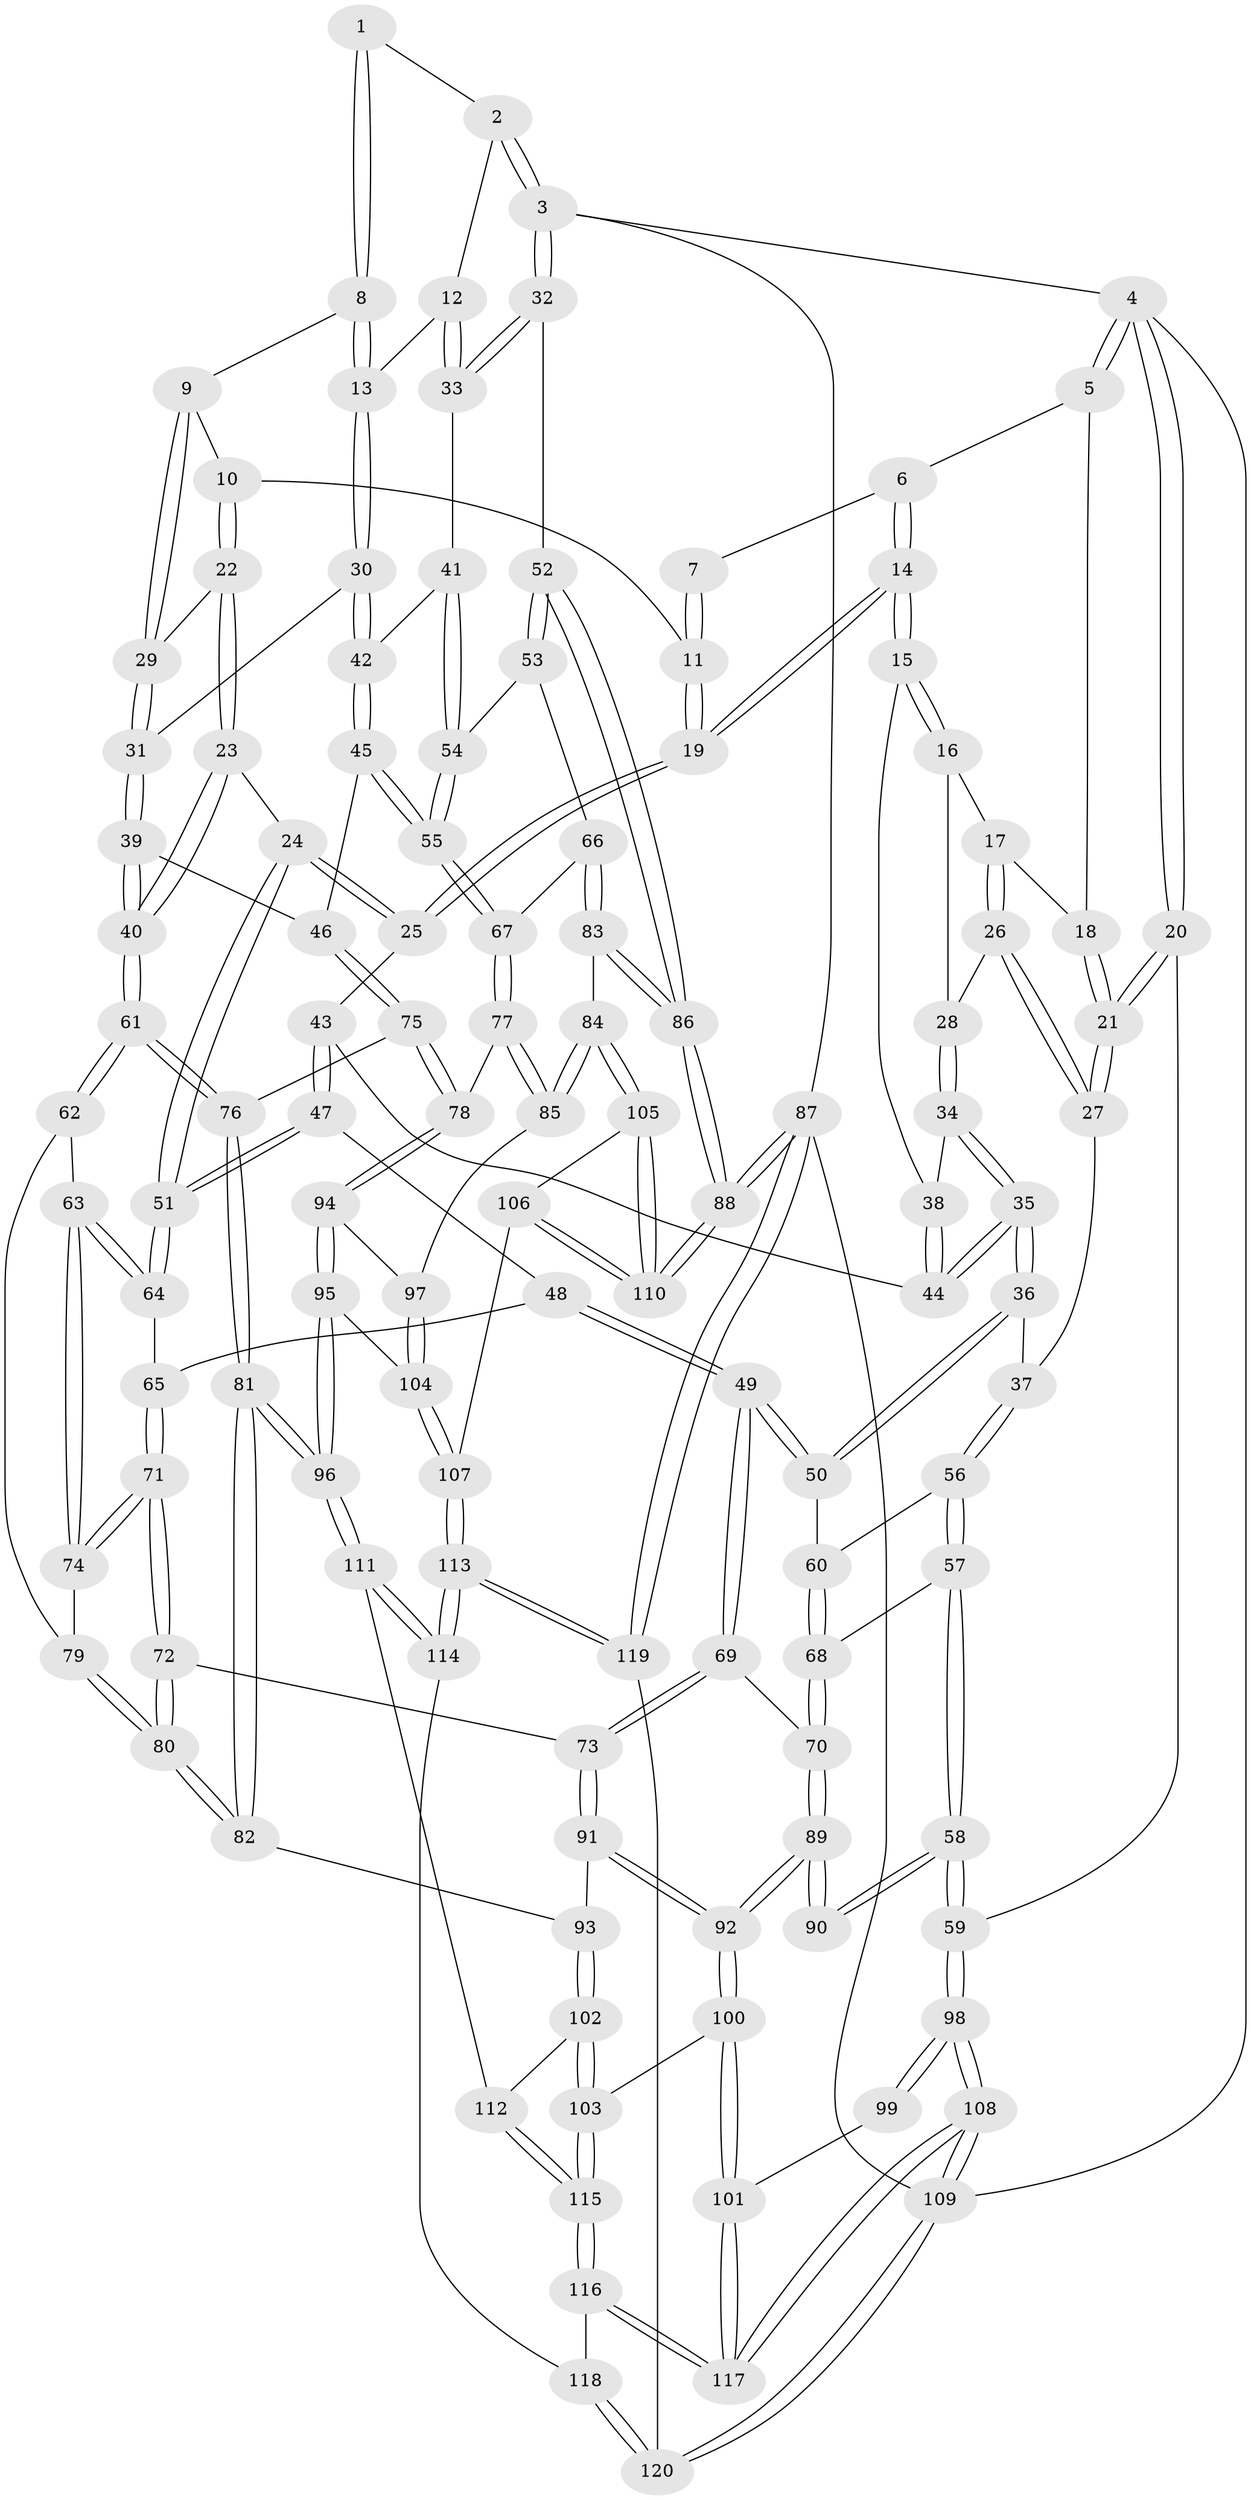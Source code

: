 // coarse degree distribution, {4: 0.4, 6: 0.06666666666666667, 3: 0.13333333333333333, 7: 0.03333333333333333, 5: 0.35, 9: 0.016666666666666666}
// Generated by graph-tools (version 1.1) at 2025/06/03/04/25 22:06:14]
// undirected, 120 vertices, 297 edges
graph export_dot {
graph [start="1"]
  node [color=gray90,style=filled];
  1 [pos="+0.7649578515626685+0"];
  2 [pos="+0.9742832115299955+0"];
  3 [pos="+1+0"];
  4 [pos="+0+0"];
  5 [pos="+0.2467023599627055+0"];
  6 [pos="+0.4173065966277106+0"];
  7 [pos="+0.7121801511653562+0"];
  8 [pos="+0.7924773035372498+0.13305671626802446"];
  9 [pos="+0.7809315996542682+0.13741563201396303"];
  10 [pos="+0.6768942144827145+0.10997362238109776"];
  11 [pos="+0.6718589020068134+0.06958782781059183"];
  12 [pos="+0.8823190731552116+0.14784975645416296"];
  13 [pos="+0.8597691837405246+0.1607301333760023"];
  14 [pos="+0.4328648291122165+0.08269247587232476"];
  15 [pos="+0.4301551585979305+0.08429667230320102"];
  16 [pos="+0.3528850078442473+0.10747412232830598"];
  17 [pos="+0.16125260035321526+0.088124221298502"];
  18 [pos="+0.135464487953875+0.05066250950890639"];
  19 [pos="+0.4418585549246562+0.09586141539812075"];
  20 [pos="+0+0.17896148150151486"];
  21 [pos="+0+0.17659724593396747"];
  22 [pos="+0.6428365591752517+0.1514388211119486"];
  23 [pos="+0.5451806093490097+0.21761167739057502"];
  24 [pos="+0.5259006530788426+0.21258461754350222"];
  25 [pos="+0.4593380248737366+0.12666039326314416"];
  26 [pos="+0.198000703181959+0.17147507538420076"];
  27 [pos="+0.07465052614588112+0.25779508192791045"];
  28 [pos="+0.20916551753213247+0.1780620224722437"];
  29 [pos="+0.7373846393021787+0.20520340140522053"];
  30 [pos="+0.8580911403914651+0.22171890519171236"];
  31 [pos="+0.7342091118828258+0.2237743205140666"];
  32 [pos="+1+0.14016621012412417"];
  33 [pos="+1+0.1625639160055068"];
  34 [pos="+0.2359088697912513+0.229144666273393"];
  35 [pos="+0.23052191161900296+0.27839518647035344"];
  36 [pos="+0.22751783358135289+0.2860431545845272"];
  37 [pos="+0.08287823132732601+0.26961157730567326"];
  38 [pos="+0.3124971803707514+0.21802285516110714"];
  39 [pos="+0.6994567435642841+0.3335608753743549"];
  40 [pos="+0.6768787573655429+0.3345961815472723"];
  41 [pos="+0.8941955261205322+0.2758022606908837"];
  42 [pos="+0.8611600062000928+0.2670821323307327"];
  43 [pos="+0.3430370062819313+0.2884715905738641"];
  44 [pos="+0.3281373242575432+0.2731777530291506"];
  45 [pos="+0.7849569751455484+0.3442381611459541"];
  46 [pos="+0.7180662299063314+0.3400856086822726"];
  47 [pos="+0.347748170667765+0.3059538435220068"];
  48 [pos="+0.33390719277436054+0.3313014732175282"];
  49 [pos="+0.28378008825178086+0.3699609638119679"];
  50 [pos="+0.23344525585305542+0.32129143186068115"];
  51 [pos="+0.4719543836783331+0.3036626177698141"];
  52 [pos="+1+0.2585183861572518"];
  53 [pos="+0.9771939553306805+0.3344931786326167"];
  54 [pos="+0.9590050354674549+0.32349517241003556"];
  55 [pos="+0.8196458164225552+0.3830516722818437"];
  56 [pos="+0.09653398522474645+0.33181284245588716"];
  57 [pos="+0.02448663878213792+0.4380425009417108"];
  58 [pos="+0+0.4866681233152139"];
  59 [pos="+0+0.482129608569305"];
  60 [pos="+0.15455959380320095+0.368711059980944"];
  61 [pos="+0.6061861321039561+0.44029217429832546"];
  62 [pos="+0.5246588560884776+0.4193433120889294"];
  63 [pos="+0.5022097533281972+0.4009509159924997"];
  64 [pos="+0.47096458968054833+0.3111380691895919"];
  65 [pos="+0.4050874870367563+0.3812276320628495"];
  66 [pos="+0.9135808786210755+0.4483375574901088"];
  67 [pos="+0.8674096240609394+0.4438864022970312"];
  68 [pos="+0.17063685232300443+0.4700401597076399"];
  69 [pos="+0.2883101093002085+0.4592987677986302"];
  70 [pos="+0.1774787447393948+0.47676300511130854"];
  71 [pos="+0.38957675679105824+0.4469474141287682"];
  72 [pos="+0.3449170635407701+0.48000656120043284"];
  73 [pos="+0.31926855814674066+0.48167180463740966"];
  74 [pos="+0.4155919338388072+0.4462674600949727"];
  75 [pos="+0.7474701002922791+0.5396826385407635"];
  76 [pos="+0.6104611147095542+0.5162599090836039"];
  77 [pos="+0.8024218595914313+0.5349187875706032"];
  78 [pos="+0.7572973442632395+0.5462995539338227"];
  79 [pos="+0.4806211363275441+0.48316411068225407"];
  80 [pos="+0.5129919455349106+0.6231103513409051"];
  81 [pos="+0.5300748753458635+0.6333602590857547"];
  82 [pos="+0.5138967700505284+0.6243586103013874"];
  83 [pos="+1+0.5809667178609582"];
  84 [pos="+0.9502939771793839+0.643496832532415"];
  85 [pos="+0.9117465566524644+0.6391671456397316"];
  86 [pos="+1+0.5808317280959476"];
  87 [pos="+1+1"];
  88 [pos="+1+1"];
  89 [pos="+0.14072861462950323+0.5916287746725819"];
  90 [pos="+0.07462193304256899+0.5873808219431045"];
  91 [pos="+0.29575862412763004+0.6158612868019107"];
  92 [pos="+0.17467150726324826+0.6388948230254652"];
  93 [pos="+0.32781423002741067+0.6475743654566921"];
  94 [pos="+0.7504941778663542+0.5808368736445957"];
  95 [pos="+0.719324971413832+0.664719676912722"];
  96 [pos="+0.5570891904813439+0.7047478450125098"];
  97 [pos="+0.8515332306569836+0.6676317293924631"];
  98 [pos="+0+1"];
  99 [pos="+0.05066405068143077+0.6417185786617304"];
  100 [pos="+0.1564527749090069+0.7605040548863673"];
  101 [pos="+0.1197352371148265+0.7943022697354662"];
  102 [pos="+0.32454043831324886+0.7137425662057099"];
  103 [pos="+0.23094199112372157+0.7693863431906661"];
  104 [pos="+0.7884307428392235+0.7127805725431099"];
  105 [pos="+0.9334978058159583+0.7353942656031245"];
  106 [pos="+0.8351511841524214+0.8128119455453797"];
  107 [pos="+0.8003165487588689+0.8159187077185758"];
  108 [pos="+0+1"];
  109 [pos="+0+1"];
  110 [pos="+1+0.9239854416181649"];
  111 [pos="+0.5529996501685557+0.7344049784851677"];
  112 [pos="+0.36673864160594793+0.7577500421718076"];
  113 [pos="+0.7103449614451215+0.91752420427978"];
  114 [pos="+0.5709655388882255+0.8304848807624587"];
  115 [pos="+0.33395428882874784+0.8701913802057182"];
  116 [pos="+0.3354546143753871+0.8759391497559974"];
  117 [pos="+0+1"];
  118 [pos="+0.4466973444383482+0.9316466781524636"];
  119 [pos="+0.8268065604968748+1"];
  120 [pos="+0.41609502326816356+1"];
  1 -- 2;
  1 -- 8;
  1 -- 8;
  2 -- 3;
  2 -- 3;
  2 -- 12;
  3 -- 4;
  3 -- 32;
  3 -- 32;
  3 -- 87;
  4 -- 5;
  4 -- 5;
  4 -- 20;
  4 -- 20;
  4 -- 109;
  5 -- 6;
  5 -- 18;
  6 -- 7;
  6 -- 14;
  6 -- 14;
  7 -- 11;
  7 -- 11;
  8 -- 9;
  8 -- 13;
  8 -- 13;
  9 -- 10;
  9 -- 29;
  9 -- 29;
  10 -- 11;
  10 -- 22;
  10 -- 22;
  11 -- 19;
  11 -- 19;
  12 -- 13;
  12 -- 33;
  12 -- 33;
  13 -- 30;
  13 -- 30;
  14 -- 15;
  14 -- 15;
  14 -- 19;
  14 -- 19;
  15 -- 16;
  15 -- 16;
  15 -- 38;
  16 -- 17;
  16 -- 28;
  17 -- 18;
  17 -- 26;
  17 -- 26;
  18 -- 21;
  18 -- 21;
  19 -- 25;
  19 -- 25;
  20 -- 21;
  20 -- 21;
  20 -- 59;
  21 -- 27;
  21 -- 27;
  22 -- 23;
  22 -- 23;
  22 -- 29;
  23 -- 24;
  23 -- 40;
  23 -- 40;
  24 -- 25;
  24 -- 25;
  24 -- 51;
  24 -- 51;
  25 -- 43;
  26 -- 27;
  26 -- 27;
  26 -- 28;
  27 -- 37;
  28 -- 34;
  28 -- 34;
  29 -- 31;
  29 -- 31;
  30 -- 31;
  30 -- 42;
  30 -- 42;
  31 -- 39;
  31 -- 39;
  32 -- 33;
  32 -- 33;
  32 -- 52;
  33 -- 41;
  34 -- 35;
  34 -- 35;
  34 -- 38;
  35 -- 36;
  35 -- 36;
  35 -- 44;
  35 -- 44;
  36 -- 37;
  36 -- 50;
  36 -- 50;
  37 -- 56;
  37 -- 56;
  38 -- 44;
  38 -- 44;
  39 -- 40;
  39 -- 40;
  39 -- 46;
  40 -- 61;
  40 -- 61;
  41 -- 42;
  41 -- 54;
  41 -- 54;
  42 -- 45;
  42 -- 45;
  43 -- 44;
  43 -- 47;
  43 -- 47;
  45 -- 46;
  45 -- 55;
  45 -- 55;
  46 -- 75;
  46 -- 75;
  47 -- 48;
  47 -- 51;
  47 -- 51;
  48 -- 49;
  48 -- 49;
  48 -- 65;
  49 -- 50;
  49 -- 50;
  49 -- 69;
  49 -- 69;
  50 -- 60;
  51 -- 64;
  51 -- 64;
  52 -- 53;
  52 -- 53;
  52 -- 86;
  52 -- 86;
  53 -- 54;
  53 -- 66;
  54 -- 55;
  54 -- 55;
  55 -- 67;
  55 -- 67;
  56 -- 57;
  56 -- 57;
  56 -- 60;
  57 -- 58;
  57 -- 58;
  57 -- 68;
  58 -- 59;
  58 -- 59;
  58 -- 90;
  58 -- 90;
  59 -- 98;
  59 -- 98;
  60 -- 68;
  60 -- 68;
  61 -- 62;
  61 -- 62;
  61 -- 76;
  61 -- 76;
  62 -- 63;
  62 -- 79;
  63 -- 64;
  63 -- 64;
  63 -- 74;
  63 -- 74;
  64 -- 65;
  65 -- 71;
  65 -- 71;
  66 -- 67;
  66 -- 83;
  66 -- 83;
  67 -- 77;
  67 -- 77;
  68 -- 70;
  68 -- 70;
  69 -- 70;
  69 -- 73;
  69 -- 73;
  70 -- 89;
  70 -- 89;
  71 -- 72;
  71 -- 72;
  71 -- 74;
  71 -- 74;
  72 -- 73;
  72 -- 80;
  72 -- 80;
  73 -- 91;
  73 -- 91;
  74 -- 79;
  75 -- 76;
  75 -- 78;
  75 -- 78;
  76 -- 81;
  76 -- 81;
  77 -- 78;
  77 -- 85;
  77 -- 85;
  78 -- 94;
  78 -- 94;
  79 -- 80;
  79 -- 80;
  80 -- 82;
  80 -- 82;
  81 -- 82;
  81 -- 82;
  81 -- 96;
  81 -- 96;
  82 -- 93;
  83 -- 84;
  83 -- 86;
  83 -- 86;
  84 -- 85;
  84 -- 85;
  84 -- 105;
  84 -- 105;
  85 -- 97;
  86 -- 88;
  86 -- 88;
  87 -- 88;
  87 -- 88;
  87 -- 119;
  87 -- 119;
  87 -- 109;
  88 -- 110;
  88 -- 110;
  89 -- 90;
  89 -- 90;
  89 -- 92;
  89 -- 92;
  91 -- 92;
  91 -- 92;
  91 -- 93;
  92 -- 100;
  92 -- 100;
  93 -- 102;
  93 -- 102;
  94 -- 95;
  94 -- 95;
  94 -- 97;
  95 -- 96;
  95 -- 96;
  95 -- 104;
  96 -- 111;
  96 -- 111;
  97 -- 104;
  97 -- 104;
  98 -- 99;
  98 -- 99;
  98 -- 108;
  98 -- 108;
  99 -- 101;
  100 -- 101;
  100 -- 101;
  100 -- 103;
  101 -- 117;
  101 -- 117;
  102 -- 103;
  102 -- 103;
  102 -- 112;
  103 -- 115;
  103 -- 115;
  104 -- 107;
  104 -- 107;
  105 -- 106;
  105 -- 110;
  105 -- 110;
  106 -- 107;
  106 -- 110;
  106 -- 110;
  107 -- 113;
  107 -- 113;
  108 -- 109;
  108 -- 109;
  108 -- 117;
  108 -- 117;
  109 -- 120;
  109 -- 120;
  111 -- 112;
  111 -- 114;
  111 -- 114;
  112 -- 115;
  112 -- 115;
  113 -- 114;
  113 -- 114;
  113 -- 119;
  113 -- 119;
  114 -- 118;
  115 -- 116;
  115 -- 116;
  116 -- 117;
  116 -- 117;
  116 -- 118;
  118 -- 120;
  118 -- 120;
  119 -- 120;
}
